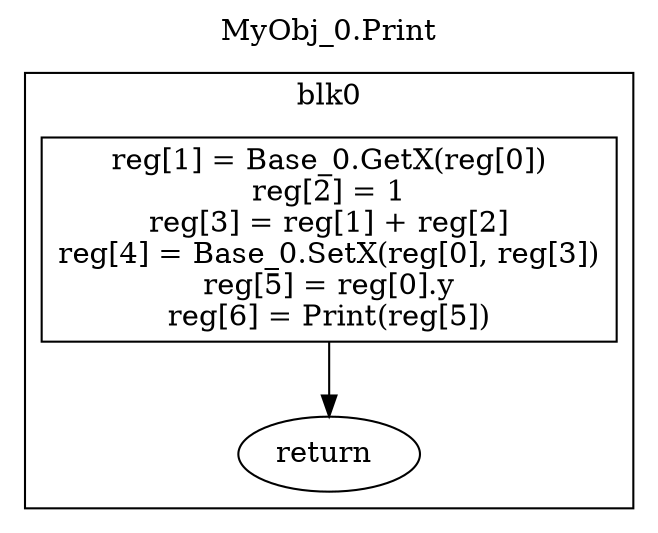 digraph {
  rankdir=TB;
  b0_l0 -> b0_ret
  b0_l0 [label="reg[1] = Base_0.GetX(reg[0])\nreg[2] = 1\nreg[3] = reg[1] + reg[2]\nreg[4] = Base_0.SetX(reg[0], reg[3])\nreg[5] = reg[0].y\nreg[6] = Print(reg[5])\n", shape=box]
  b0_ret [label="return "]
  subgraph cluster_b0 {
    label = "blk0";
    b0_l0;
    b0_ret;
  }
  labelloc="t"
  label="MyObj_0.Print"
}